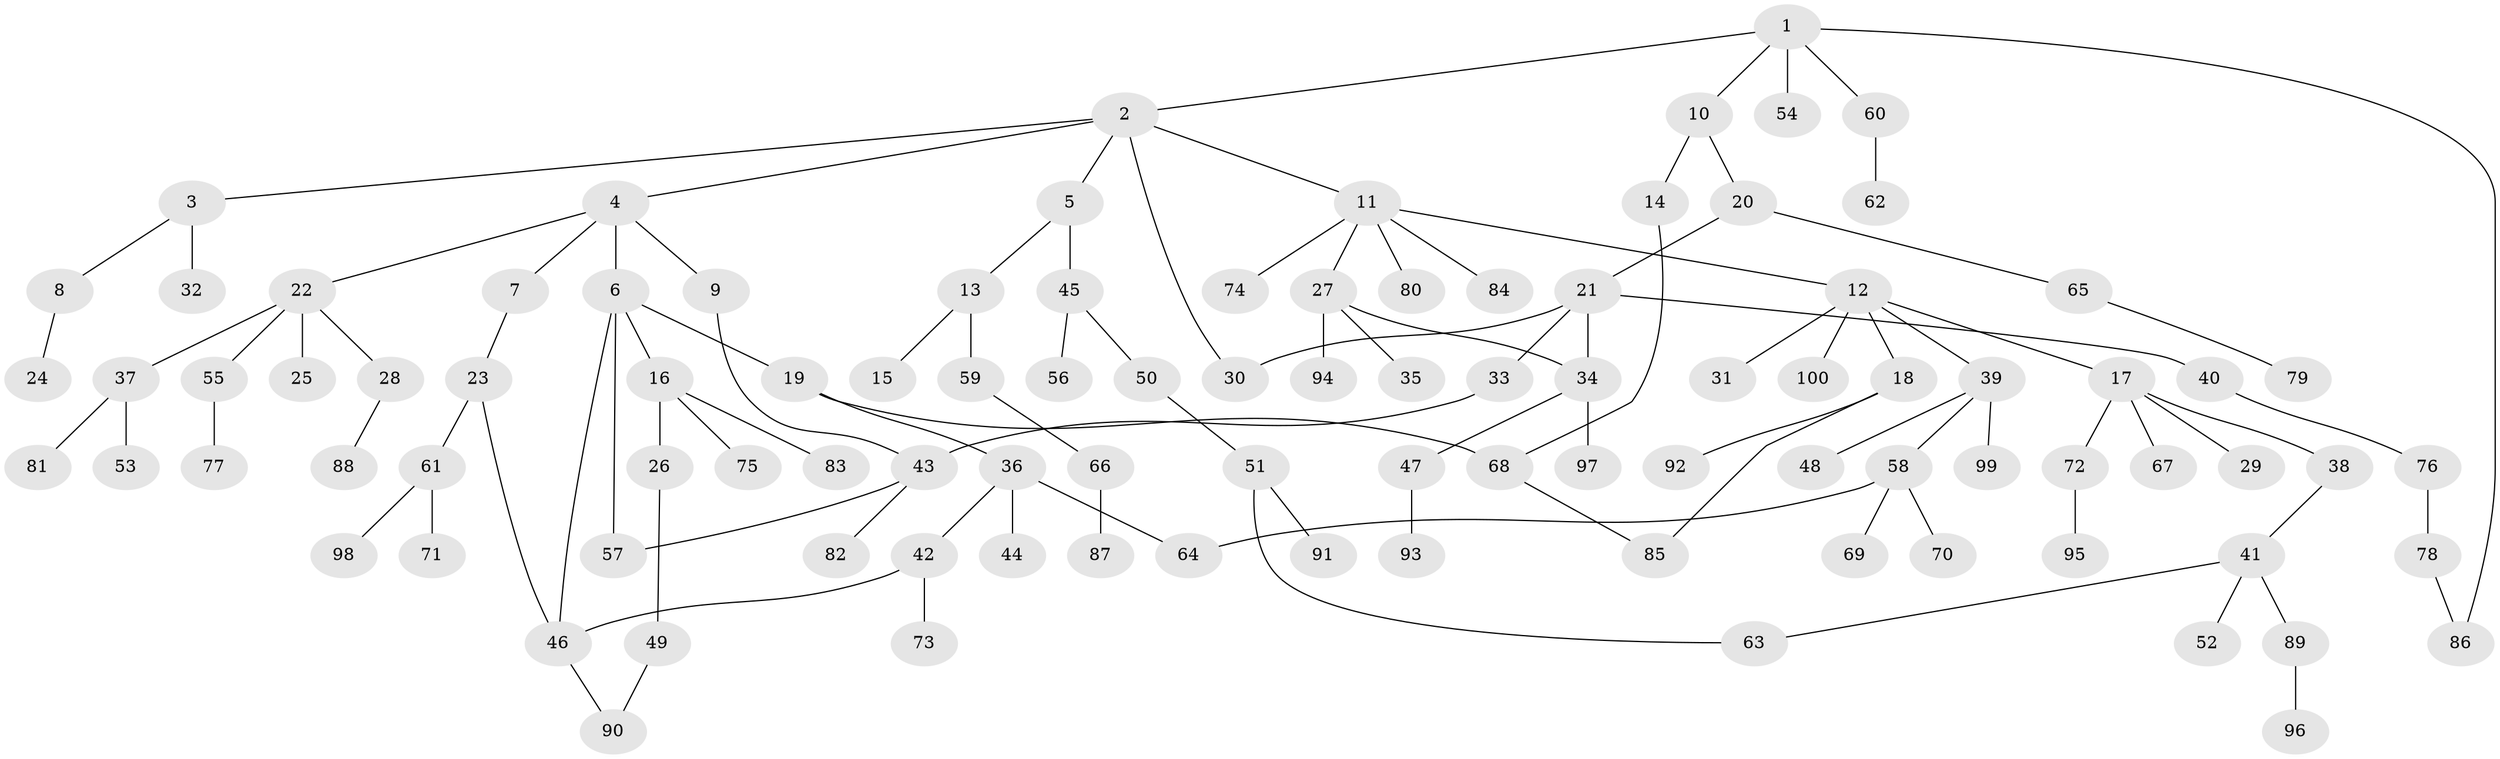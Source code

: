 // coarse degree distribution, {5: 0.07142857142857142, 7: 0.04285714285714286, 4: 0.08571428571428572, 2: 0.2, 3: 0.15714285714285714, 1: 0.44285714285714284}
// Generated by graph-tools (version 1.1) at 2025/23/03/03/25 07:23:31]
// undirected, 100 vertices, 111 edges
graph export_dot {
graph [start="1"]
  node [color=gray90,style=filled];
  1;
  2;
  3;
  4;
  5;
  6;
  7;
  8;
  9;
  10;
  11;
  12;
  13;
  14;
  15;
  16;
  17;
  18;
  19;
  20;
  21;
  22;
  23;
  24;
  25;
  26;
  27;
  28;
  29;
  30;
  31;
  32;
  33;
  34;
  35;
  36;
  37;
  38;
  39;
  40;
  41;
  42;
  43;
  44;
  45;
  46;
  47;
  48;
  49;
  50;
  51;
  52;
  53;
  54;
  55;
  56;
  57;
  58;
  59;
  60;
  61;
  62;
  63;
  64;
  65;
  66;
  67;
  68;
  69;
  70;
  71;
  72;
  73;
  74;
  75;
  76;
  77;
  78;
  79;
  80;
  81;
  82;
  83;
  84;
  85;
  86;
  87;
  88;
  89;
  90;
  91;
  92;
  93;
  94;
  95;
  96;
  97;
  98;
  99;
  100;
  1 -- 2;
  1 -- 10;
  1 -- 54;
  1 -- 60;
  1 -- 86;
  2 -- 3;
  2 -- 4;
  2 -- 5;
  2 -- 11;
  2 -- 30;
  3 -- 8;
  3 -- 32;
  4 -- 6;
  4 -- 7;
  4 -- 9;
  4 -- 22;
  5 -- 13;
  5 -- 45;
  6 -- 16;
  6 -- 19;
  6 -- 46;
  6 -- 57;
  7 -- 23;
  8 -- 24;
  9 -- 43;
  10 -- 14;
  10 -- 20;
  11 -- 12;
  11 -- 27;
  11 -- 74;
  11 -- 80;
  11 -- 84;
  12 -- 17;
  12 -- 18;
  12 -- 31;
  12 -- 39;
  12 -- 100;
  13 -- 15;
  13 -- 59;
  14 -- 68;
  16 -- 26;
  16 -- 75;
  16 -- 83;
  17 -- 29;
  17 -- 38;
  17 -- 67;
  17 -- 72;
  18 -- 92;
  18 -- 85;
  19 -- 36;
  19 -- 68;
  20 -- 21;
  20 -- 65;
  21 -- 30;
  21 -- 33;
  21 -- 34;
  21 -- 40;
  22 -- 25;
  22 -- 28;
  22 -- 37;
  22 -- 55;
  23 -- 61;
  23 -- 46;
  26 -- 49;
  27 -- 35;
  27 -- 94;
  27 -- 34;
  28 -- 88;
  33 -- 43;
  34 -- 47;
  34 -- 97;
  36 -- 42;
  36 -- 44;
  36 -- 64;
  37 -- 53;
  37 -- 81;
  38 -- 41;
  39 -- 48;
  39 -- 58;
  39 -- 99;
  40 -- 76;
  41 -- 52;
  41 -- 63;
  41 -- 89;
  42 -- 46;
  42 -- 73;
  43 -- 57;
  43 -- 82;
  45 -- 50;
  45 -- 56;
  46 -- 90;
  47 -- 93;
  49 -- 90;
  50 -- 51;
  51 -- 91;
  51 -- 63;
  55 -- 77;
  58 -- 64;
  58 -- 69;
  58 -- 70;
  59 -- 66;
  60 -- 62;
  61 -- 71;
  61 -- 98;
  65 -- 79;
  66 -- 87;
  68 -- 85;
  72 -- 95;
  76 -- 78;
  78 -- 86;
  89 -- 96;
}
